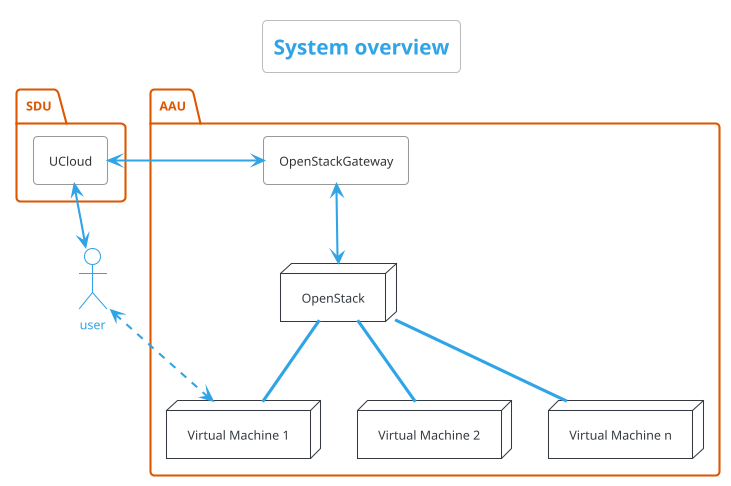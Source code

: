 @startuml
!theme cerulean-outline
title System overview
actor user
folder SDU {
  agent UCloud as ucloud
}
folder AAU {
  agent OpenStackGateway as osg
  node OpenStack as openstack
  node "Virtual Machine 1" as vm1
  node "Virtual Machine 2" as vm2
  node "Virtual Machine n" as vmn
}

ucloud <-[thickness=2]-> user
ucloud <-[thickness=2]> osg
osg <-[thickness=2]-> openstack
openstack -- vm1
openstack -- vm2
openstack -- vmn
user <--[dashed,thickness=2]> vm1

@enduml